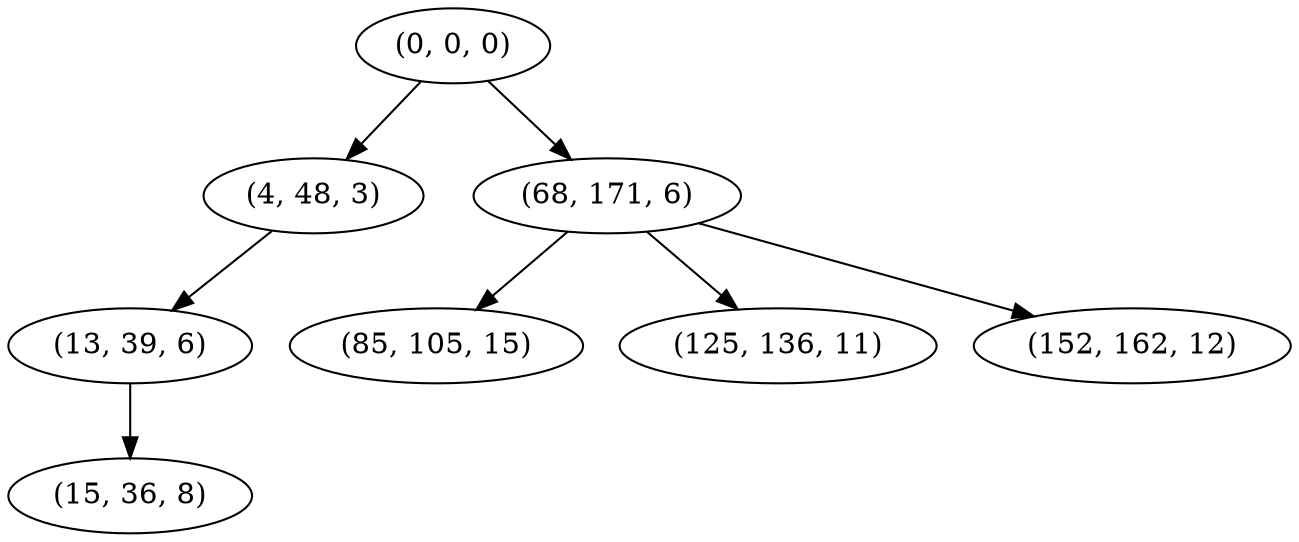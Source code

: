 digraph tree {
    "(0, 0, 0)";
    "(4, 48, 3)";
    "(13, 39, 6)";
    "(15, 36, 8)";
    "(68, 171, 6)";
    "(85, 105, 15)";
    "(125, 136, 11)";
    "(152, 162, 12)";
    "(0, 0, 0)" -> "(4, 48, 3)";
    "(0, 0, 0)" -> "(68, 171, 6)";
    "(4, 48, 3)" -> "(13, 39, 6)";
    "(13, 39, 6)" -> "(15, 36, 8)";
    "(68, 171, 6)" -> "(85, 105, 15)";
    "(68, 171, 6)" -> "(125, 136, 11)";
    "(68, 171, 6)" -> "(152, 162, 12)";
}
